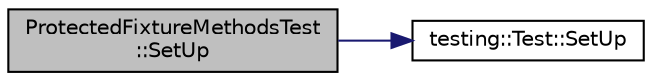digraph "ProtectedFixtureMethodsTest::SetUp"
{
  edge [fontname="Helvetica",fontsize="10",labelfontname="Helvetica",labelfontsize="10"];
  node [fontname="Helvetica",fontsize="10",shape=record];
  rankdir="LR";
  Node0 [label="ProtectedFixtureMethodsTest\l::SetUp",height=0.2,width=0.4,color="black", fillcolor="grey75", style="filled", fontcolor="black"];
  Node0 -> Node1 [color="midnightblue",fontsize="10",style="solid",fontname="Helvetica"];
  Node1 [label="testing::Test::SetUp",height=0.2,width=0.4,color="black", fillcolor="white", style="filled",URL="$df/d69/classtesting_1_1_test.html#a190315150c303ddf801313fd1a777733"];
}
